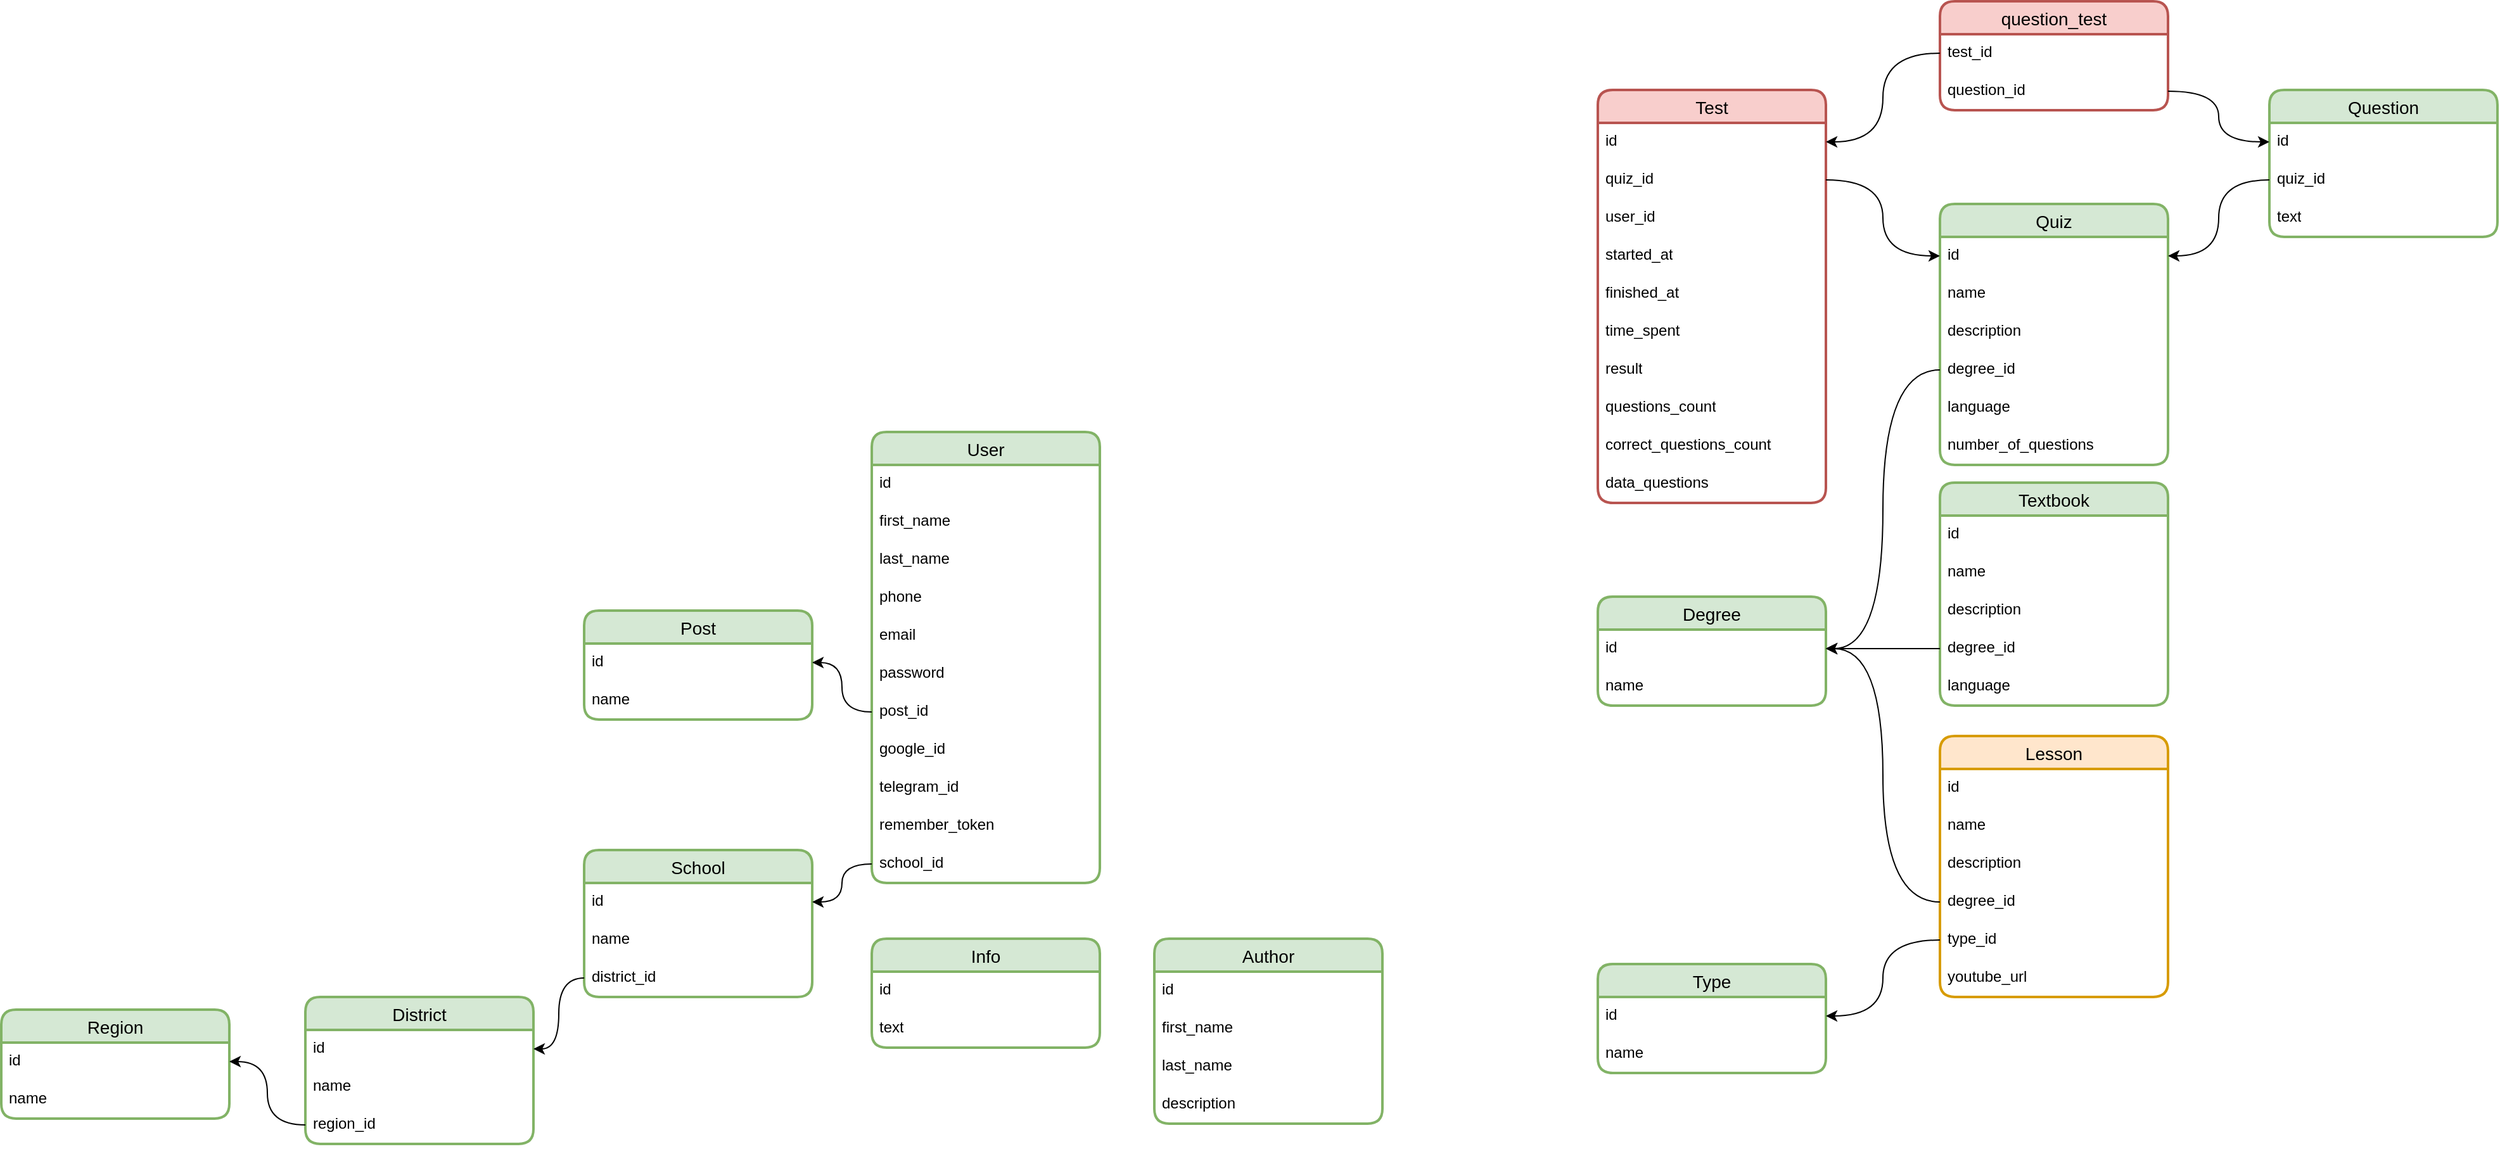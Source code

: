 <mxfile version="24.6.3" type="github">
  <diagram name="Страница — 1" id="V5JiSj_Rh7o43LOnUr3H">
    <mxGraphModel dx="3592" dy="1047" grid="1" gridSize="10" guides="1" tooltips="1" connect="1" arrows="1" fold="1" page="1" pageScale="1" pageWidth="827" pageHeight="1169" math="0" shadow="0">
      <root>
        <mxCell id="0" />
        <mxCell id="1" parent="0" />
        <mxCell id="bqwLV_UvMLzOqP7b5uIp-1" value="User" style="swimlane;fontStyle=0;childLayout=stackLayout;horizontal=1;startSize=26;horizontalStack=0;resizeParent=1;resizeParentMax=0;resizeLast=0;collapsible=1;marginBottom=0;align=center;fontSize=14;strokeWidth=2;rounded=1;shadow=0;glass=0;swimlaneLine=1;labelBackgroundColor=none;labelBorderColor=none;textShadow=0;fillColor=#d5e8d4;strokeColor=#82b366;" parent="1" vertex="1">
          <mxGeometry x="-753" y="430" width="180" height="356" as="geometry" />
        </mxCell>
        <mxCell id="bqwLV_UvMLzOqP7b5uIp-2" value="id" style="text;strokeColor=none;fillColor=none;spacingLeft=4;spacingRight=4;overflow=hidden;rotatable=0;points=[[0,0.5],[1,0.5]];portConstraint=eastwest;fontSize=12;whiteSpace=wrap;html=1;" parent="bqwLV_UvMLzOqP7b5uIp-1" vertex="1">
          <mxGeometry y="26" width="180" height="30" as="geometry" />
        </mxCell>
        <mxCell id="bqwLV_UvMLzOqP7b5uIp-3" value="first_name" style="text;strokeColor=none;fillColor=none;spacingLeft=4;spacingRight=4;overflow=hidden;rotatable=0;points=[[0,0.5],[1,0.5]];portConstraint=eastwest;fontSize=12;whiteSpace=wrap;html=1;" parent="bqwLV_UvMLzOqP7b5uIp-1" vertex="1">
          <mxGeometry y="56" width="180" height="30" as="geometry" />
        </mxCell>
        <mxCell id="42qb5gUzSdiuSEMN5sQ_-18" value="last_name" style="text;strokeColor=none;fillColor=none;spacingLeft=4;spacingRight=4;overflow=hidden;rotatable=0;points=[[0,0.5],[1,0.5]];portConstraint=eastwest;fontSize=12;whiteSpace=wrap;html=1;" parent="bqwLV_UvMLzOqP7b5uIp-1" vertex="1">
          <mxGeometry y="86" width="180" height="30" as="geometry" />
        </mxCell>
        <mxCell id="bqwLV_UvMLzOqP7b5uIp-4" value="phone" style="text;strokeColor=none;fillColor=none;spacingLeft=4;spacingRight=4;overflow=hidden;rotatable=0;points=[[0,0.5],[1,0.5]];portConstraint=eastwest;fontSize=12;whiteSpace=wrap;html=1;" parent="bqwLV_UvMLzOqP7b5uIp-1" vertex="1">
          <mxGeometry y="116" width="180" height="30" as="geometry" />
        </mxCell>
        <mxCell id="42qb5gUzSdiuSEMN5sQ_-19" value="email" style="text;strokeColor=none;fillColor=none;spacingLeft=4;spacingRight=4;overflow=hidden;rotatable=0;points=[[0,0.5],[1,0.5]];portConstraint=eastwest;fontSize=12;whiteSpace=wrap;html=1;" parent="bqwLV_UvMLzOqP7b5uIp-1" vertex="1">
          <mxGeometry y="146" width="180" height="30" as="geometry" />
        </mxCell>
        <mxCell id="bqwLV_UvMLzOqP7b5uIp-5" value="password" style="text;strokeColor=none;fillColor=none;spacingLeft=4;spacingRight=4;overflow=hidden;rotatable=0;points=[[0,0.5],[1,0.5]];portConstraint=eastwest;fontSize=12;whiteSpace=wrap;html=1;" parent="bqwLV_UvMLzOqP7b5uIp-1" vertex="1">
          <mxGeometry y="176" width="180" height="30" as="geometry" />
        </mxCell>
        <mxCell id="42qb5gUzSdiuSEMN5sQ_-23" value="post_id" style="text;strokeColor=none;fillColor=none;spacingLeft=4;spacingRight=4;overflow=hidden;rotatable=0;points=[[0,0.5],[1,0.5]];portConstraint=eastwest;fontSize=12;whiteSpace=wrap;html=1;" parent="bqwLV_UvMLzOqP7b5uIp-1" vertex="1">
          <mxGeometry y="206" width="180" height="30" as="geometry" />
        </mxCell>
        <mxCell id="42qb5gUzSdiuSEMN5sQ_-17" value="google_id" style="text;strokeColor=none;fillColor=none;spacingLeft=4;spacingRight=4;overflow=hidden;rotatable=0;points=[[0,0.5],[1,0.5]];portConstraint=eastwest;fontSize=12;whiteSpace=wrap;html=1;" parent="bqwLV_UvMLzOqP7b5uIp-1" vertex="1">
          <mxGeometry y="236" width="180" height="30" as="geometry" />
        </mxCell>
        <mxCell id="42qb5gUzSdiuSEMN5sQ_-20" value="telegram_id" style="text;strokeColor=none;fillColor=none;spacingLeft=4;spacingRight=4;overflow=hidden;rotatable=0;points=[[0,0.5],[1,0.5]];portConstraint=eastwest;fontSize=12;whiteSpace=wrap;html=1;" parent="bqwLV_UvMLzOqP7b5uIp-1" vertex="1">
          <mxGeometry y="266" width="180" height="30" as="geometry" />
        </mxCell>
        <mxCell id="42qb5gUzSdiuSEMN5sQ_-21" value="remember_token" style="text;strokeColor=none;fillColor=none;spacingLeft=4;spacingRight=4;overflow=hidden;rotatable=0;points=[[0,0.5],[1,0.5]];portConstraint=eastwest;fontSize=12;whiteSpace=wrap;html=1;" parent="bqwLV_UvMLzOqP7b5uIp-1" vertex="1">
          <mxGeometry y="296" width="180" height="30" as="geometry" />
        </mxCell>
        <mxCell id="_M2tgZsrd2Y58OthDt0z-14" value="school_id" style="text;strokeColor=none;fillColor=none;spacingLeft=4;spacingRight=4;overflow=hidden;rotatable=0;points=[[0,0.5],[1,0.5]];portConstraint=eastwest;fontSize=12;whiteSpace=wrap;html=1;" parent="bqwLV_UvMLzOqP7b5uIp-1" vertex="1">
          <mxGeometry y="326" width="180" height="30" as="geometry" />
        </mxCell>
        <mxCell id="bqwLV_UvMLzOqP7b5uIp-7" value="Post" style="swimlane;fontStyle=0;childLayout=stackLayout;horizontal=1;startSize=26;horizontalStack=0;resizeParent=1;resizeParentMax=0;resizeLast=0;collapsible=1;marginBottom=0;align=center;fontSize=14;strokeWidth=2;rounded=1;shadow=0;glass=0;swimlaneLine=1;labelBackgroundColor=none;labelBorderColor=none;textShadow=0;fillColor=#d5e8d4;strokeColor=#82b366;" parent="1" vertex="1">
          <mxGeometry x="-980" y="571" width="180" height="86" as="geometry" />
        </mxCell>
        <mxCell id="bqwLV_UvMLzOqP7b5uIp-8" value="id" style="text;strokeColor=none;fillColor=none;spacingLeft=4;spacingRight=4;overflow=hidden;rotatable=0;points=[[0,0.5],[1,0.5]];portConstraint=eastwest;fontSize=12;whiteSpace=wrap;html=1;" parent="bqwLV_UvMLzOqP7b5uIp-7" vertex="1">
          <mxGeometry y="26" width="180" height="30" as="geometry" />
        </mxCell>
        <mxCell id="bqwLV_UvMLzOqP7b5uIp-9" value="name" style="text;strokeColor=none;fillColor=none;spacingLeft=4;spacingRight=4;overflow=hidden;rotatable=0;points=[[0,0.5],[1,0.5]];portConstraint=eastwest;fontSize=12;whiteSpace=wrap;html=1;" parent="bqwLV_UvMLzOqP7b5uIp-7" vertex="1">
          <mxGeometry y="56" width="180" height="30" as="geometry" />
        </mxCell>
        <mxCell id="bqwLV_UvMLzOqP7b5uIp-15" value="Quiz" style="swimlane;fontStyle=0;childLayout=stackLayout;horizontal=1;startSize=26;horizontalStack=0;resizeParent=1;resizeParentMax=0;resizeLast=0;collapsible=1;marginBottom=0;align=center;fontSize=14;strokeWidth=2;rounded=1;shadow=0;glass=0;swimlaneLine=1;labelBackgroundColor=none;labelBorderColor=none;textShadow=0;fillColor=#d5e8d4;strokeColor=#82b366;" parent="1" vertex="1">
          <mxGeometry x="90" y="250" width="180" height="206" as="geometry" />
        </mxCell>
        <mxCell id="bqwLV_UvMLzOqP7b5uIp-16" value="id" style="text;strokeColor=none;fillColor=none;spacingLeft=4;spacingRight=4;overflow=hidden;rotatable=0;points=[[0,0.5],[1,0.5]];portConstraint=eastwest;fontSize=12;whiteSpace=wrap;html=1;" parent="bqwLV_UvMLzOqP7b5uIp-15" vertex="1">
          <mxGeometry y="26" width="180" height="30" as="geometry" />
        </mxCell>
        <mxCell id="bqwLV_UvMLzOqP7b5uIp-17" value="name" style="text;strokeColor=none;fillColor=none;spacingLeft=4;spacingRight=4;overflow=hidden;rotatable=0;points=[[0,0.5],[1,0.5]];portConstraint=eastwest;fontSize=12;whiteSpace=wrap;html=1;" parent="bqwLV_UvMLzOqP7b5uIp-15" vertex="1">
          <mxGeometry y="56" width="180" height="30" as="geometry" />
        </mxCell>
        <mxCell id="bqwLV_UvMLzOqP7b5uIp-18" value="description" style="text;strokeColor=none;fillColor=none;spacingLeft=4;spacingRight=4;overflow=hidden;rotatable=0;points=[[0,0.5],[1,0.5]];portConstraint=eastwest;fontSize=12;whiteSpace=wrap;html=1;" parent="bqwLV_UvMLzOqP7b5uIp-15" vertex="1">
          <mxGeometry y="86" width="180" height="30" as="geometry" />
        </mxCell>
        <mxCell id="42qb5gUzSdiuSEMN5sQ_-5" value="degree_id" style="text;strokeColor=none;fillColor=none;spacingLeft=4;spacingRight=4;overflow=hidden;rotatable=0;points=[[0,0.5],[1,0.5]];portConstraint=eastwest;fontSize=12;whiteSpace=wrap;html=1;" parent="bqwLV_UvMLzOqP7b5uIp-15" vertex="1">
          <mxGeometry y="116" width="180" height="30" as="geometry" />
        </mxCell>
        <mxCell id="qlvP1ZNdIoGyGakmnbvt-1" value="language" style="text;strokeColor=none;fillColor=none;spacingLeft=4;spacingRight=4;overflow=hidden;rotatable=0;points=[[0,0.5],[1,0.5]];portConstraint=eastwest;fontSize=12;whiteSpace=wrap;html=1;" parent="bqwLV_UvMLzOqP7b5uIp-15" vertex="1">
          <mxGeometry y="146" width="180" height="30" as="geometry" />
        </mxCell>
        <mxCell id="WjYzLe07TBBE4C7HZuRT-1" value="number_of_questions" style="text;strokeColor=none;fillColor=none;spacingLeft=4;spacingRight=4;overflow=hidden;rotatable=0;points=[[0,0.5],[1,0.5]];portConstraint=eastwest;fontSize=12;whiteSpace=wrap;html=1;" parent="bqwLV_UvMLzOqP7b5uIp-15" vertex="1">
          <mxGeometry y="176" width="180" height="30" as="geometry" />
        </mxCell>
        <mxCell id="bqwLV_UvMLzOqP7b5uIp-20" value="Question" style="swimlane;fontStyle=0;childLayout=stackLayout;horizontal=1;startSize=26;horizontalStack=0;resizeParent=1;resizeParentMax=0;resizeLast=0;collapsible=1;marginBottom=0;align=center;fontSize=14;strokeWidth=2;rounded=1;shadow=0;glass=0;swimlaneLine=1;labelBackgroundColor=none;labelBorderColor=none;textShadow=0;fillColor=#d5e8d4;strokeColor=#82b366;" parent="1" vertex="1">
          <mxGeometry x="350" y="160" width="180" height="116" as="geometry" />
        </mxCell>
        <mxCell id="bqwLV_UvMLzOqP7b5uIp-21" value="id" style="text;strokeColor=none;fillColor=none;spacingLeft=4;spacingRight=4;overflow=hidden;rotatable=0;points=[[0,0.5],[1,0.5]];portConstraint=eastwest;fontSize=12;whiteSpace=wrap;html=1;" parent="bqwLV_UvMLzOqP7b5uIp-20" vertex="1">
          <mxGeometry y="26" width="180" height="30" as="geometry" />
        </mxCell>
        <mxCell id="bqwLV_UvMLzOqP7b5uIp-22" value="quiz_id" style="text;strokeColor=none;fillColor=none;spacingLeft=4;spacingRight=4;overflow=hidden;rotatable=0;points=[[0,0.5],[1,0.5]];portConstraint=eastwest;fontSize=12;whiteSpace=wrap;html=1;" parent="bqwLV_UvMLzOqP7b5uIp-20" vertex="1">
          <mxGeometry y="56" width="180" height="30" as="geometry" />
        </mxCell>
        <mxCell id="bqwLV_UvMLzOqP7b5uIp-23" value="text" style="text;strokeColor=none;fillColor=none;spacingLeft=4;spacingRight=4;overflow=hidden;rotatable=0;points=[[0,0.5],[1,0.5]];portConstraint=eastwest;fontSize=12;whiteSpace=wrap;html=1;" parent="bqwLV_UvMLzOqP7b5uIp-20" vertex="1">
          <mxGeometry y="86" width="180" height="30" as="geometry" />
        </mxCell>
        <mxCell id="bqwLV_UvMLzOqP7b5uIp-33" style="edgeStyle=orthogonalEdgeStyle;rounded=0;orthogonalLoop=1;jettySize=auto;html=1;entryX=1;entryY=0.5;entryDx=0;entryDy=0;curved=1;" parent="1" source="bqwLV_UvMLzOqP7b5uIp-22" target="bqwLV_UvMLzOqP7b5uIp-16" edge="1">
          <mxGeometry relative="1" as="geometry" />
        </mxCell>
        <mxCell id="bqwLV_UvMLzOqP7b5uIp-34" value="Test" style="swimlane;fontStyle=0;childLayout=stackLayout;horizontal=1;startSize=26;horizontalStack=0;resizeParent=1;resizeParentMax=0;resizeLast=0;collapsible=1;marginBottom=0;align=center;fontSize=14;strokeWidth=2;rounded=1;shadow=0;glass=0;swimlaneLine=1;labelBackgroundColor=none;labelBorderColor=none;textShadow=0;fillColor=#f8cecc;strokeColor=#b85450;" parent="1" vertex="1">
          <mxGeometry x="-180" y="160" width="180" height="326" as="geometry" />
        </mxCell>
        <mxCell id="bqwLV_UvMLzOqP7b5uIp-35" value="id" style="text;strokeColor=none;fillColor=none;spacingLeft=4;spacingRight=4;overflow=hidden;rotatable=0;points=[[0,0.5],[1,0.5]];portConstraint=eastwest;fontSize=12;whiteSpace=wrap;html=1;" parent="bqwLV_UvMLzOqP7b5uIp-34" vertex="1">
          <mxGeometry y="26" width="180" height="30" as="geometry" />
        </mxCell>
        <mxCell id="bqwLV_UvMLzOqP7b5uIp-36" value="quiz_id" style="text;strokeColor=none;fillColor=none;spacingLeft=4;spacingRight=4;overflow=hidden;rotatable=0;points=[[0,0.5],[1,0.5]];portConstraint=eastwest;fontSize=12;whiteSpace=wrap;html=1;" parent="bqwLV_UvMLzOqP7b5uIp-34" vertex="1">
          <mxGeometry y="56" width="180" height="30" as="geometry" />
        </mxCell>
        <mxCell id="bqwLV_UvMLzOqP7b5uIp-37" value="user_id" style="text;strokeColor=none;fillColor=none;spacingLeft=4;spacingRight=4;overflow=hidden;rotatable=0;points=[[0,0.5],[1,0.5]];portConstraint=eastwest;fontSize=12;whiteSpace=wrap;html=1;" parent="bqwLV_UvMLzOqP7b5uIp-34" vertex="1">
          <mxGeometry y="86" width="180" height="30" as="geometry" />
        </mxCell>
        <mxCell id="bqwLV_UvMLzOqP7b5uIp-49" value="started_at" style="text;strokeColor=none;fillColor=none;spacingLeft=4;spacingRight=4;overflow=hidden;rotatable=0;points=[[0,0.5],[1,0.5]];portConstraint=eastwest;fontSize=12;whiteSpace=wrap;html=1;" parent="bqwLV_UvMLzOqP7b5uIp-34" vertex="1">
          <mxGeometry y="116" width="180" height="30" as="geometry" />
        </mxCell>
        <mxCell id="bqwLV_UvMLzOqP7b5uIp-50" value="finished_at" style="text;strokeColor=none;fillColor=none;spacingLeft=4;spacingRight=4;overflow=hidden;rotatable=0;points=[[0,0.5],[1,0.5]];portConstraint=eastwest;fontSize=12;whiteSpace=wrap;html=1;" parent="bqwLV_UvMLzOqP7b5uIp-34" vertex="1">
          <mxGeometry y="146" width="180" height="30" as="geometry" />
        </mxCell>
        <mxCell id="42qb5gUzSdiuSEMN5sQ_-14" value="time_spent" style="text;strokeColor=none;fillColor=none;spacingLeft=4;spacingRight=4;overflow=hidden;rotatable=0;points=[[0,0.5],[1,0.5]];portConstraint=eastwest;fontSize=12;whiteSpace=wrap;html=1;" parent="bqwLV_UvMLzOqP7b5uIp-34" vertex="1">
          <mxGeometry y="176" width="180" height="30" as="geometry" />
        </mxCell>
        <mxCell id="42qb5gUzSdiuSEMN5sQ_-15" value="result" style="text;strokeColor=none;fillColor=none;spacingLeft=4;spacingRight=4;overflow=hidden;rotatable=0;points=[[0,0.5],[1,0.5]];portConstraint=eastwest;fontSize=12;whiteSpace=wrap;html=1;" parent="bqwLV_UvMLzOqP7b5uIp-34" vertex="1">
          <mxGeometry y="206" width="180" height="30" as="geometry" />
        </mxCell>
        <mxCell id="GLrAEyrsnx54slrgvUXt-1" value="questions_count" style="text;strokeColor=none;fillColor=none;spacingLeft=4;spacingRight=4;overflow=hidden;rotatable=0;points=[[0,0.5],[1,0.5]];portConstraint=eastwest;fontSize=12;whiteSpace=wrap;html=1;" parent="bqwLV_UvMLzOqP7b5uIp-34" vertex="1">
          <mxGeometry y="236" width="180" height="30" as="geometry" />
        </mxCell>
        <mxCell id="GLrAEyrsnx54slrgvUXt-2" value="correct_questions_count" style="text;strokeColor=none;fillColor=none;spacingLeft=4;spacingRight=4;overflow=hidden;rotatable=0;points=[[0,0.5],[1,0.5]];portConstraint=eastwest;fontSize=12;whiteSpace=wrap;html=1;" parent="bqwLV_UvMLzOqP7b5uIp-34" vertex="1">
          <mxGeometry y="266" width="180" height="30" as="geometry" />
        </mxCell>
        <mxCell id="jvXau5YxdxnEVTkXbEb1-2" value="data_questions" style="text;strokeColor=none;fillColor=none;spacingLeft=4;spacingRight=4;overflow=hidden;rotatable=0;points=[[0,0.5],[1,0.5]];portConstraint=eastwest;fontSize=12;whiteSpace=wrap;html=1;" parent="bqwLV_UvMLzOqP7b5uIp-34" vertex="1">
          <mxGeometry y="296" width="180" height="30" as="geometry" />
        </mxCell>
        <mxCell id="bqwLV_UvMLzOqP7b5uIp-39" value="question_test" style="swimlane;fontStyle=0;childLayout=stackLayout;horizontal=1;startSize=26;horizontalStack=0;resizeParent=1;resizeParentMax=0;resizeLast=0;collapsible=1;marginBottom=0;align=center;fontSize=14;strokeWidth=2;rounded=1;shadow=0;glass=0;swimlaneLine=1;labelBackgroundColor=none;labelBorderColor=none;textShadow=0;fillColor=#f8cecc;strokeColor=#b85450;" parent="1" vertex="1">
          <mxGeometry x="90" y="90" width="180" height="86" as="geometry" />
        </mxCell>
        <mxCell id="bqwLV_UvMLzOqP7b5uIp-41" value="test_id" style="text;strokeColor=none;fillColor=none;spacingLeft=4;spacingRight=4;overflow=hidden;rotatable=0;points=[[0,0.5],[1,0.5]];portConstraint=eastwest;fontSize=12;whiteSpace=wrap;html=1;" parent="bqwLV_UvMLzOqP7b5uIp-39" vertex="1">
          <mxGeometry y="26" width="180" height="30" as="geometry" />
        </mxCell>
        <mxCell id="bqwLV_UvMLzOqP7b5uIp-42" value="question_id" style="text;strokeColor=none;fillColor=none;spacingLeft=4;spacingRight=4;overflow=hidden;rotatable=0;points=[[0,0.5],[1,0.5]];portConstraint=eastwest;fontSize=12;whiteSpace=wrap;html=1;" parent="bqwLV_UvMLzOqP7b5uIp-39" vertex="1">
          <mxGeometry y="56" width="180" height="30" as="geometry" />
        </mxCell>
        <mxCell id="bqwLV_UvMLzOqP7b5uIp-44" style="edgeStyle=orthogonalEdgeStyle;rounded=0;orthogonalLoop=1;jettySize=auto;html=1;entryX=1;entryY=0.5;entryDx=0;entryDy=0;curved=1;" parent="1" source="bqwLV_UvMLzOqP7b5uIp-41" target="bqwLV_UvMLzOqP7b5uIp-35" edge="1">
          <mxGeometry relative="1" as="geometry" />
        </mxCell>
        <mxCell id="bqwLV_UvMLzOqP7b5uIp-45" style="edgeStyle=orthogonalEdgeStyle;rounded=0;orthogonalLoop=1;jettySize=auto;html=1;entryX=0;entryY=0.5;entryDx=0;entryDy=0;curved=1;" parent="1" source="bqwLV_UvMLzOqP7b5uIp-36" target="bqwLV_UvMLzOqP7b5uIp-16" edge="1">
          <mxGeometry relative="1" as="geometry" />
        </mxCell>
        <mxCell id="bqwLV_UvMLzOqP7b5uIp-46" style="edgeStyle=orthogonalEdgeStyle;rounded=0;orthogonalLoop=1;jettySize=auto;html=1;entryX=0;entryY=0.5;entryDx=0;entryDy=0;curved=1;" parent="1" source="bqwLV_UvMLzOqP7b5uIp-42" target="bqwLV_UvMLzOqP7b5uIp-21" edge="1">
          <mxGeometry relative="1" as="geometry" />
        </mxCell>
        <mxCell id="jvXau5YxdxnEVTkXbEb1-3" value="Textbook" style="swimlane;fontStyle=0;childLayout=stackLayout;horizontal=1;startSize=26;horizontalStack=0;resizeParent=1;resizeParentMax=0;resizeLast=0;collapsible=1;marginBottom=0;align=center;fontSize=14;strokeWidth=2;rounded=1;shadow=0;glass=0;swimlaneLine=1;labelBackgroundColor=none;labelBorderColor=none;textShadow=0;fillColor=#d5e8d4;strokeColor=#82b366;" parent="1" vertex="1">
          <mxGeometry x="90" y="470" width="180" height="176" as="geometry" />
        </mxCell>
        <mxCell id="jvXau5YxdxnEVTkXbEb1-4" value="id" style="text;strokeColor=none;fillColor=none;spacingLeft=4;spacingRight=4;overflow=hidden;rotatable=0;points=[[0,0.5],[1,0.5]];portConstraint=eastwest;fontSize=12;whiteSpace=wrap;html=1;" parent="jvXau5YxdxnEVTkXbEb1-3" vertex="1">
          <mxGeometry y="26" width="180" height="30" as="geometry" />
        </mxCell>
        <mxCell id="jvXau5YxdxnEVTkXbEb1-5" value="name" style="text;strokeColor=none;fillColor=none;spacingLeft=4;spacingRight=4;overflow=hidden;rotatable=0;points=[[0,0.5],[1,0.5]];portConstraint=eastwest;fontSize=12;whiteSpace=wrap;html=1;" parent="jvXau5YxdxnEVTkXbEb1-3" vertex="1">
          <mxGeometry y="56" width="180" height="30" as="geometry" />
        </mxCell>
        <mxCell id="jvXau5YxdxnEVTkXbEb1-6" value="description" style="text;strokeColor=none;fillColor=none;spacingLeft=4;spacingRight=4;overflow=hidden;rotatable=0;points=[[0,0.5],[1,0.5]];portConstraint=eastwest;fontSize=12;whiteSpace=wrap;html=1;" parent="jvXau5YxdxnEVTkXbEb1-3" vertex="1">
          <mxGeometry y="86" width="180" height="30" as="geometry" />
        </mxCell>
        <mxCell id="42qb5gUzSdiuSEMN5sQ_-6" value="degree_id" style="text;strokeColor=none;fillColor=none;spacingLeft=4;spacingRight=4;overflow=hidden;rotatable=0;points=[[0,0.5],[1,0.5]];portConstraint=eastwest;fontSize=12;whiteSpace=wrap;html=1;" parent="jvXau5YxdxnEVTkXbEb1-3" vertex="1">
          <mxGeometry y="116" width="180" height="30" as="geometry" />
        </mxCell>
        <mxCell id="qlvP1ZNdIoGyGakmnbvt-2" value="language" style="text;strokeColor=none;fillColor=none;spacingLeft=4;spacingRight=4;overflow=hidden;rotatable=0;points=[[0,0.5],[1,0.5]];portConstraint=eastwest;fontSize=12;whiteSpace=wrap;html=1;" parent="jvXau5YxdxnEVTkXbEb1-3" vertex="1">
          <mxGeometry y="146" width="180" height="30" as="geometry" />
        </mxCell>
        <mxCell id="jvXau5YxdxnEVTkXbEb1-7" value="Lesson" style="swimlane;fontStyle=0;childLayout=stackLayout;horizontal=1;startSize=26;horizontalStack=0;resizeParent=1;resizeParentMax=0;resizeLast=0;collapsible=1;marginBottom=0;align=center;fontSize=14;strokeWidth=2;rounded=1;shadow=0;glass=0;swimlaneLine=1;labelBackgroundColor=none;labelBorderColor=none;textShadow=0;fillColor=#ffe6cc;strokeColor=#d79b00;" parent="1" vertex="1">
          <mxGeometry x="90" y="670" width="180" height="206" as="geometry" />
        </mxCell>
        <mxCell id="jvXau5YxdxnEVTkXbEb1-8" value="id" style="text;strokeColor=none;fillColor=none;spacingLeft=4;spacingRight=4;overflow=hidden;rotatable=0;points=[[0,0.5],[1,0.5]];portConstraint=eastwest;fontSize=12;whiteSpace=wrap;html=1;" parent="jvXau5YxdxnEVTkXbEb1-7" vertex="1">
          <mxGeometry y="26" width="180" height="30" as="geometry" />
        </mxCell>
        <mxCell id="jvXau5YxdxnEVTkXbEb1-9" value="name" style="text;strokeColor=none;fillColor=none;spacingLeft=4;spacingRight=4;overflow=hidden;rotatable=0;points=[[0,0.5],[1,0.5]];portConstraint=eastwest;fontSize=12;whiteSpace=wrap;html=1;" parent="jvXau5YxdxnEVTkXbEb1-7" vertex="1">
          <mxGeometry y="56" width="180" height="30" as="geometry" />
        </mxCell>
        <mxCell id="jvXau5YxdxnEVTkXbEb1-12" value="description" style="text;strokeColor=none;fillColor=none;spacingLeft=4;spacingRight=4;overflow=hidden;rotatable=0;points=[[0,0.5],[1,0.5]];portConstraint=eastwest;fontSize=12;whiteSpace=wrap;html=1;" parent="jvXau5YxdxnEVTkXbEb1-7" vertex="1">
          <mxGeometry y="86" width="180" height="30" as="geometry" />
        </mxCell>
        <mxCell id="42qb5gUzSdiuSEMN5sQ_-7" value="degree_id" style="text;strokeColor=none;fillColor=none;spacingLeft=4;spacingRight=4;overflow=hidden;rotatable=0;points=[[0,0.5],[1,0.5]];portConstraint=eastwest;fontSize=12;whiteSpace=wrap;html=1;" parent="jvXau5YxdxnEVTkXbEb1-7" vertex="1">
          <mxGeometry y="116" width="180" height="30" as="geometry" />
        </mxCell>
        <mxCell id="jvXau5YxdxnEVTkXbEb1-10" value="type_id" style="text;strokeColor=none;fillColor=none;spacingLeft=4;spacingRight=4;overflow=hidden;rotatable=0;points=[[0,0.5],[1,0.5]];portConstraint=eastwest;fontSize=12;whiteSpace=wrap;html=1;" parent="jvXau5YxdxnEVTkXbEb1-7" vertex="1">
          <mxGeometry y="146" width="180" height="30" as="geometry" />
        </mxCell>
        <mxCell id="jvXau5YxdxnEVTkXbEb1-11" value="youtube_url" style="text;strokeColor=none;fillColor=none;spacingLeft=4;spacingRight=4;overflow=hidden;rotatable=0;points=[[0,0.5],[1,0.5]];portConstraint=eastwest;fontSize=12;whiteSpace=wrap;html=1;" parent="jvXau5YxdxnEVTkXbEb1-7" vertex="1">
          <mxGeometry y="176" width="180" height="30" as="geometry" />
        </mxCell>
        <mxCell id="jvXau5YxdxnEVTkXbEb1-13" value="Info" style="swimlane;fontStyle=0;childLayout=stackLayout;horizontal=1;startSize=26;horizontalStack=0;resizeParent=1;resizeParentMax=0;resizeLast=0;collapsible=1;marginBottom=0;align=center;fontSize=14;strokeWidth=2;rounded=1;shadow=0;glass=0;swimlaneLine=1;labelBackgroundColor=none;labelBorderColor=none;textShadow=0;fillColor=#d5e8d4;strokeColor=#82b366;" parent="1" vertex="1">
          <mxGeometry x="-753" y="830" width="180" height="86" as="geometry" />
        </mxCell>
        <mxCell id="jvXau5YxdxnEVTkXbEb1-14" value="id" style="text;strokeColor=none;fillColor=none;spacingLeft=4;spacingRight=4;overflow=hidden;rotatable=0;points=[[0,0.5],[1,0.5]];portConstraint=eastwest;fontSize=12;whiteSpace=wrap;html=1;" parent="jvXau5YxdxnEVTkXbEb1-13" vertex="1">
          <mxGeometry y="26" width="180" height="30" as="geometry" />
        </mxCell>
        <mxCell id="jvXau5YxdxnEVTkXbEb1-15" value="text" style="text;strokeColor=none;fillColor=none;spacingLeft=4;spacingRight=4;overflow=hidden;rotatable=0;points=[[0,0.5],[1,0.5]];portConstraint=eastwest;fontSize=12;whiteSpace=wrap;html=1;" parent="jvXau5YxdxnEVTkXbEb1-13" vertex="1">
          <mxGeometry y="56" width="180" height="30" as="geometry" />
        </mxCell>
        <mxCell id="42qb5gUzSdiuSEMN5sQ_-1" value="Degree" style="swimlane;fontStyle=0;childLayout=stackLayout;horizontal=1;startSize=26;horizontalStack=0;resizeParent=1;resizeParentMax=0;resizeLast=0;collapsible=1;marginBottom=0;align=center;fontSize=14;strokeWidth=2;rounded=1;shadow=0;glass=0;swimlaneLine=1;labelBackgroundColor=none;labelBorderColor=none;textShadow=0;fillColor=#d5e8d4;strokeColor=#82b366;" parent="1" vertex="1">
          <mxGeometry x="-180" y="560" width="180" height="86" as="geometry" />
        </mxCell>
        <mxCell id="42qb5gUzSdiuSEMN5sQ_-2" value="id" style="text;strokeColor=none;fillColor=none;spacingLeft=4;spacingRight=4;overflow=hidden;rotatable=0;points=[[0,0.5],[1,0.5]];portConstraint=eastwest;fontSize=12;whiteSpace=wrap;html=1;" parent="42qb5gUzSdiuSEMN5sQ_-1" vertex="1">
          <mxGeometry y="26" width="180" height="30" as="geometry" />
        </mxCell>
        <mxCell id="42qb5gUzSdiuSEMN5sQ_-3" value="name" style="text;strokeColor=none;fillColor=none;spacingLeft=4;spacingRight=4;overflow=hidden;rotatable=0;points=[[0,0.5],[1,0.5]];portConstraint=eastwest;fontSize=12;whiteSpace=wrap;html=1;" parent="42qb5gUzSdiuSEMN5sQ_-1" vertex="1">
          <mxGeometry y="56" width="180" height="30" as="geometry" />
        </mxCell>
        <mxCell id="42qb5gUzSdiuSEMN5sQ_-8" style="edgeStyle=orthogonalEdgeStyle;rounded=0;orthogonalLoop=1;jettySize=auto;html=1;entryX=1;entryY=0.5;entryDx=0;entryDy=0;curved=1;" parent="1" source="42qb5gUzSdiuSEMN5sQ_-5" target="42qb5gUzSdiuSEMN5sQ_-2" edge="1">
          <mxGeometry relative="1" as="geometry" />
        </mxCell>
        <mxCell id="42qb5gUzSdiuSEMN5sQ_-9" style="edgeStyle=orthogonalEdgeStyle;rounded=0;orthogonalLoop=1;jettySize=auto;html=1;entryX=1;entryY=0.5;entryDx=0;entryDy=0;curved=1;" parent="1" source="42qb5gUzSdiuSEMN5sQ_-6" target="42qb5gUzSdiuSEMN5sQ_-2" edge="1">
          <mxGeometry relative="1" as="geometry" />
        </mxCell>
        <mxCell id="42qb5gUzSdiuSEMN5sQ_-10" style="edgeStyle=orthogonalEdgeStyle;rounded=0;orthogonalLoop=1;jettySize=auto;html=1;entryX=1;entryY=0.5;entryDx=0;entryDy=0;curved=1;" parent="1" source="42qb5gUzSdiuSEMN5sQ_-7" target="42qb5gUzSdiuSEMN5sQ_-2" edge="1">
          <mxGeometry relative="1" as="geometry" />
        </mxCell>
        <mxCell id="42qb5gUzSdiuSEMN5sQ_-24" style="edgeStyle=orthogonalEdgeStyle;rounded=0;orthogonalLoop=1;jettySize=auto;html=1;entryX=1;entryY=0.5;entryDx=0;entryDy=0;curved=1;" parent="1" source="42qb5gUzSdiuSEMN5sQ_-23" target="bqwLV_UvMLzOqP7b5uIp-8" edge="1">
          <mxGeometry relative="1" as="geometry" />
        </mxCell>
        <mxCell id="_M2tgZsrd2Y58OthDt0z-1" value="Region" style="swimlane;fontStyle=0;childLayout=stackLayout;horizontal=1;startSize=26;horizontalStack=0;resizeParent=1;resizeParentMax=0;resizeLast=0;collapsible=1;marginBottom=0;align=center;fontSize=14;strokeWidth=2;rounded=1;shadow=0;glass=0;swimlaneLine=1;labelBackgroundColor=none;labelBorderColor=none;textShadow=0;fillColor=#d5e8d4;strokeColor=#82b366;" parent="1" vertex="1">
          <mxGeometry x="-1440" y="886" width="180" height="86" as="geometry" />
        </mxCell>
        <mxCell id="_M2tgZsrd2Y58OthDt0z-2" value="id" style="text;strokeColor=none;fillColor=none;spacingLeft=4;spacingRight=4;overflow=hidden;rotatable=0;points=[[0,0.5],[1,0.5]];portConstraint=eastwest;fontSize=12;whiteSpace=wrap;html=1;" parent="_M2tgZsrd2Y58OthDt0z-1" vertex="1">
          <mxGeometry y="26" width="180" height="30" as="geometry" />
        </mxCell>
        <mxCell id="_M2tgZsrd2Y58OthDt0z-3" value="name" style="text;strokeColor=none;fillColor=none;spacingLeft=4;spacingRight=4;overflow=hidden;rotatable=0;points=[[0,0.5],[1,0.5]];portConstraint=eastwest;fontSize=12;whiteSpace=wrap;html=1;" parent="_M2tgZsrd2Y58OthDt0z-1" vertex="1">
          <mxGeometry y="56" width="180" height="30" as="geometry" />
        </mxCell>
        <mxCell id="_M2tgZsrd2Y58OthDt0z-4" value="District" style="swimlane;fontStyle=0;childLayout=stackLayout;horizontal=1;startSize=26;horizontalStack=0;resizeParent=1;resizeParentMax=0;resizeLast=0;collapsible=1;marginBottom=0;align=center;fontSize=14;strokeWidth=2;rounded=1;shadow=0;glass=0;swimlaneLine=1;labelBackgroundColor=none;labelBorderColor=none;textShadow=0;fillColor=#d5e8d4;strokeColor=#82b366;" parent="1" vertex="1">
          <mxGeometry x="-1200" y="876" width="180" height="116" as="geometry" />
        </mxCell>
        <mxCell id="_M2tgZsrd2Y58OthDt0z-5" value="id" style="text;strokeColor=none;fillColor=none;spacingLeft=4;spacingRight=4;overflow=hidden;rotatable=0;points=[[0,0.5],[1,0.5]];portConstraint=eastwest;fontSize=12;whiteSpace=wrap;html=1;" parent="_M2tgZsrd2Y58OthDt0z-4" vertex="1">
          <mxGeometry y="26" width="180" height="30" as="geometry" />
        </mxCell>
        <mxCell id="_M2tgZsrd2Y58OthDt0z-6" value="name" style="text;strokeColor=none;fillColor=none;spacingLeft=4;spacingRight=4;overflow=hidden;rotatable=0;points=[[0,0.5],[1,0.5]];portConstraint=eastwest;fontSize=12;whiteSpace=wrap;html=1;" parent="_M2tgZsrd2Y58OthDt0z-4" vertex="1">
          <mxGeometry y="56" width="180" height="30" as="geometry" />
        </mxCell>
        <mxCell id="_M2tgZsrd2Y58OthDt0z-7" value="region_id" style="text;strokeColor=none;fillColor=none;spacingLeft=4;spacingRight=4;overflow=hidden;rotatable=0;points=[[0,0.5],[1,0.5]];portConstraint=eastwest;fontSize=12;whiteSpace=wrap;html=1;" parent="_M2tgZsrd2Y58OthDt0z-4" vertex="1">
          <mxGeometry y="86" width="180" height="30" as="geometry" />
        </mxCell>
        <mxCell id="_M2tgZsrd2Y58OthDt0z-8" style="edgeStyle=orthogonalEdgeStyle;rounded=0;orthogonalLoop=1;jettySize=auto;html=1;entryX=1;entryY=0.5;entryDx=0;entryDy=0;curved=1;" parent="1" source="_M2tgZsrd2Y58OthDt0z-7" target="_M2tgZsrd2Y58OthDt0z-2" edge="1">
          <mxGeometry relative="1" as="geometry" />
        </mxCell>
        <mxCell id="_M2tgZsrd2Y58OthDt0z-9" value="School" style="swimlane;fontStyle=0;childLayout=stackLayout;horizontal=1;startSize=26;horizontalStack=0;resizeParent=1;resizeParentMax=0;resizeLast=0;collapsible=1;marginBottom=0;align=center;fontSize=14;strokeWidth=2;rounded=1;shadow=0;glass=0;swimlaneLine=1;labelBackgroundColor=none;labelBorderColor=none;textShadow=0;fillColor=#d5e8d4;strokeColor=#82b366;" parent="1" vertex="1">
          <mxGeometry x="-980" y="760" width="180" height="116" as="geometry" />
        </mxCell>
        <mxCell id="_M2tgZsrd2Y58OthDt0z-10" value="id" style="text;strokeColor=none;fillColor=none;spacingLeft=4;spacingRight=4;overflow=hidden;rotatable=0;points=[[0,0.5],[1,0.5]];portConstraint=eastwest;fontSize=12;whiteSpace=wrap;html=1;" parent="_M2tgZsrd2Y58OthDt0z-9" vertex="1">
          <mxGeometry y="26" width="180" height="30" as="geometry" />
        </mxCell>
        <mxCell id="_M2tgZsrd2Y58OthDt0z-11" value="name" style="text;strokeColor=none;fillColor=none;spacingLeft=4;spacingRight=4;overflow=hidden;rotatable=0;points=[[0,0.5],[1,0.5]];portConstraint=eastwest;fontSize=12;whiteSpace=wrap;html=1;" parent="_M2tgZsrd2Y58OthDt0z-9" vertex="1">
          <mxGeometry y="56" width="180" height="30" as="geometry" />
        </mxCell>
        <mxCell id="_M2tgZsrd2Y58OthDt0z-12" value="district_id" style="text;strokeColor=none;fillColor=none;spacingLeft=4;spacingRight=4;overflow=hidden;rotatable=0;points=[[0,0.5],[1,0.5]];portConstraint=eastwest;fontSize=12;whiteSpace=wrap;html=1;" parent="_M2tgZsrd2Y58OthDt0z-9" vertex="1">
          <mxGeometry y="86" width="180" height="30" as="geometry" />
        </mxCell>
        <mxCell id="_M2tgZsrd2Y58OthDt0z-13" style="edgeStyle=orthogonalEdgeStyle;rounded=0;orthogonalLoop=1;jettySize=auto;html=1;entryX=1;entryY=0.5;entryDx=0;entryDy=0;curved=1;" parent="1" source="_M2tgZsrd2Y58OthDt0z-12" target="_M2tgZsrd2Y58OthDt0z-5" edge="1">
          <mxGeometry relative="1" as="geometry" />
        </mxCell>
        <mxCell id="_M2tgZsrd2Y58OthDt0z-15" style="edgeStyle=orthogonalEdgeStyle;rounded=0;orthogonalLoop=1;jettySize=auto;html=1;entryX=1;entryY=0.5;entryDx=0;entryDy=0;curved=1;" parent="1" source="_M2tgZsrd2Y58OthDt0z-14" target="_M2tgZsrd2Y58OthDt0z-10" edge="1">
          <mxGeometry relative="1" as="geometry" />
        </mxCell>
        <mxCell id="_M2tgZsrd2Y58OthDt0z-16" value="Author" style="swimlane;fontStyle=0;childLayout=stackLayout;horizontal=1;startSize=26;horizontalStack=0;resizeParent=1;resizeParentMax=0;resizeLast=0;collapsible=1;marginBottom=0;align=center;fontSize=14;strokeWidth=2;rounded=1;shadow=0;glass=0;swimlaneLine=1;labelBackgroundColor=none;labelBorderColor=none;textShadow=0;fillColor=#d5e8d4;strokeColor=#82b366;" parent="1" vertex="1">
          <mxGeometry x="-530" y="830" width="180" height="146" as="geometry" />
        </mxCell>
        <mxCell id="_M2tgZsrd2Y58OthDt0z-17" value="id" style="text;strokeColor=none;fillColor=none;spacingLeft=4;spacingRight=4;overflow=hidden;rotatable=0;points=[[0,0.5],[1,0.5]];portConstraint=eastwest;fontSize=12;whiteSpace=wrap;html=1;" parent="_M2tgZsrd2Y58OthDt0z-16" vertex="1">
          <mxGeometry y="26" width="180" height="30" as="geometry" />
        </mxCell>
        <mxCell id="_M2tgZsrd2Y58OthDt0z-18" value="first_name" style="text;strokeColor=none;fillColor=none;spacingLeft=4;spacingRight=4;overflow=hidden;rotatable=0;points=[[0,0.5],[1,0.5]];portConstraint=eastwest;fontSize=12;whiteSpace=wrap;html=1;" parent="_M2tgZsrd2Y58OthDt0z-16" vertex="1">
          <mxGeometry y="56" width="180" height="30" as="geometry" />
        </mxCell>
        <mxCell id="_M2tgZsrd2Y58OthDt0z-19" value="last_name" style="text;strokeColor=none;fillColor=none;spacingLeft=4;spacingRight=4;overflow=hidden;rotatable=0;points=[[0,0.5],[1,0.5]];portConstraint=eastwest;fontSize=12;whiteSpace=wrap;html=1;" parent="_M2tgZsrd2Y58OthDt0z-16" vertex="1">
          <mxGeometry y="86" width="180" height="30" as="geometry" />
        </mxCell>
        <mxCell id="_M2tgZsrd2Y58OthDt0z-20" value="description" style="text;strokeColor=none;fillColor=none;spacingLeft=4;spacingRight=4;overflow=hidden;rotatable=0;points=[[0,0.5],[1,0.5]];portConstraint=eastwest;fontSize=12;whiteSpace=wrap;html=1;" parent="_M2tgZsrd2Y58OthDt0z-16" vertex="1">
          <mxGeometry y="116" width="180" height="30" as="geometry" />
        </mxCell>
        <mxCell id="GLrAEyrsnx54slrgvUXt-3" value="Type" style="swimlane;fontStyle=0;childLayout=stackLayout;horizontal=1;startSize=26;horizontalStack=0;resizeParent=1;resizeParentMax=0;resizeLast=0;collapsible=1;marginBottom=0;align=center;fontSize=14;strokeWidth=2;rounded=1;shadow=0;glass=0;swimlaneLine=1;labelBackgroundColor=none;labelBorderColor=none;textShadow=0;fillColor=#d5e8d4;strokeColor=#82b366;" parent="1" vertex="1">
          <mxGeometry x="-180" y="850" width="180" height="86" as="geometry" />
        </mxCell>
        <mxCell id="GLrAEyrsnx54slrgvUXt-4" value="id" style="text;strokeColor=none;fillColor=none;spacingLeft=4;spacingRight=4;overflow=hidden;rotatable=0;points=[[0,0.5],[1,0.5]];portConstraint=eastwest;fontSize=12;whiteSpace=wrap;html=1;" parent="GLrAEyrsnx54slrgvUXt-3" vertex="1">
          <mxGeometry y="26" width="180" height="30" as="geometry" />
        </mxCell>
        <mxCell id="GLrAEyrsnx54slrgvUXt-5" value="name" style="text;strokeColor=none;fillColor=none;spacingLeft=4;spacingRight=4;overflow=hidden;rotatable=0;points=[[0,0.5],[1,0.5]];portConstraint=eastwest;fontSize=12;whiteSpace=wrap;html=1;" parent="GLrAEyrsnx54slrgvUXt-3" vertex="1">
          <mxGeometry y="56" width="180" height="30" as="geometry" />
        </mxCell>
        <mxCell id="GLrAEyrsnx54slrgvUXt-6" style="edgeStyle=orthogonalEdgeStyle;rounded=0;orthogonalLoop=1;jettySize=auto;html=1;entryX=1;entryY=0.5;entryDx=0;entryDy=0;curved=1;" parent="1" source="jvXau5YxdxnEVTkXbEb1-10" target="GLrAEyrsnx54slrgvUXt-4" edge="1">
          <mxGeometry relative="1" as="geometry" />
        </mxCell>
      </root>
    </mxGraphModel>
  </diagram>
</mxfile>
